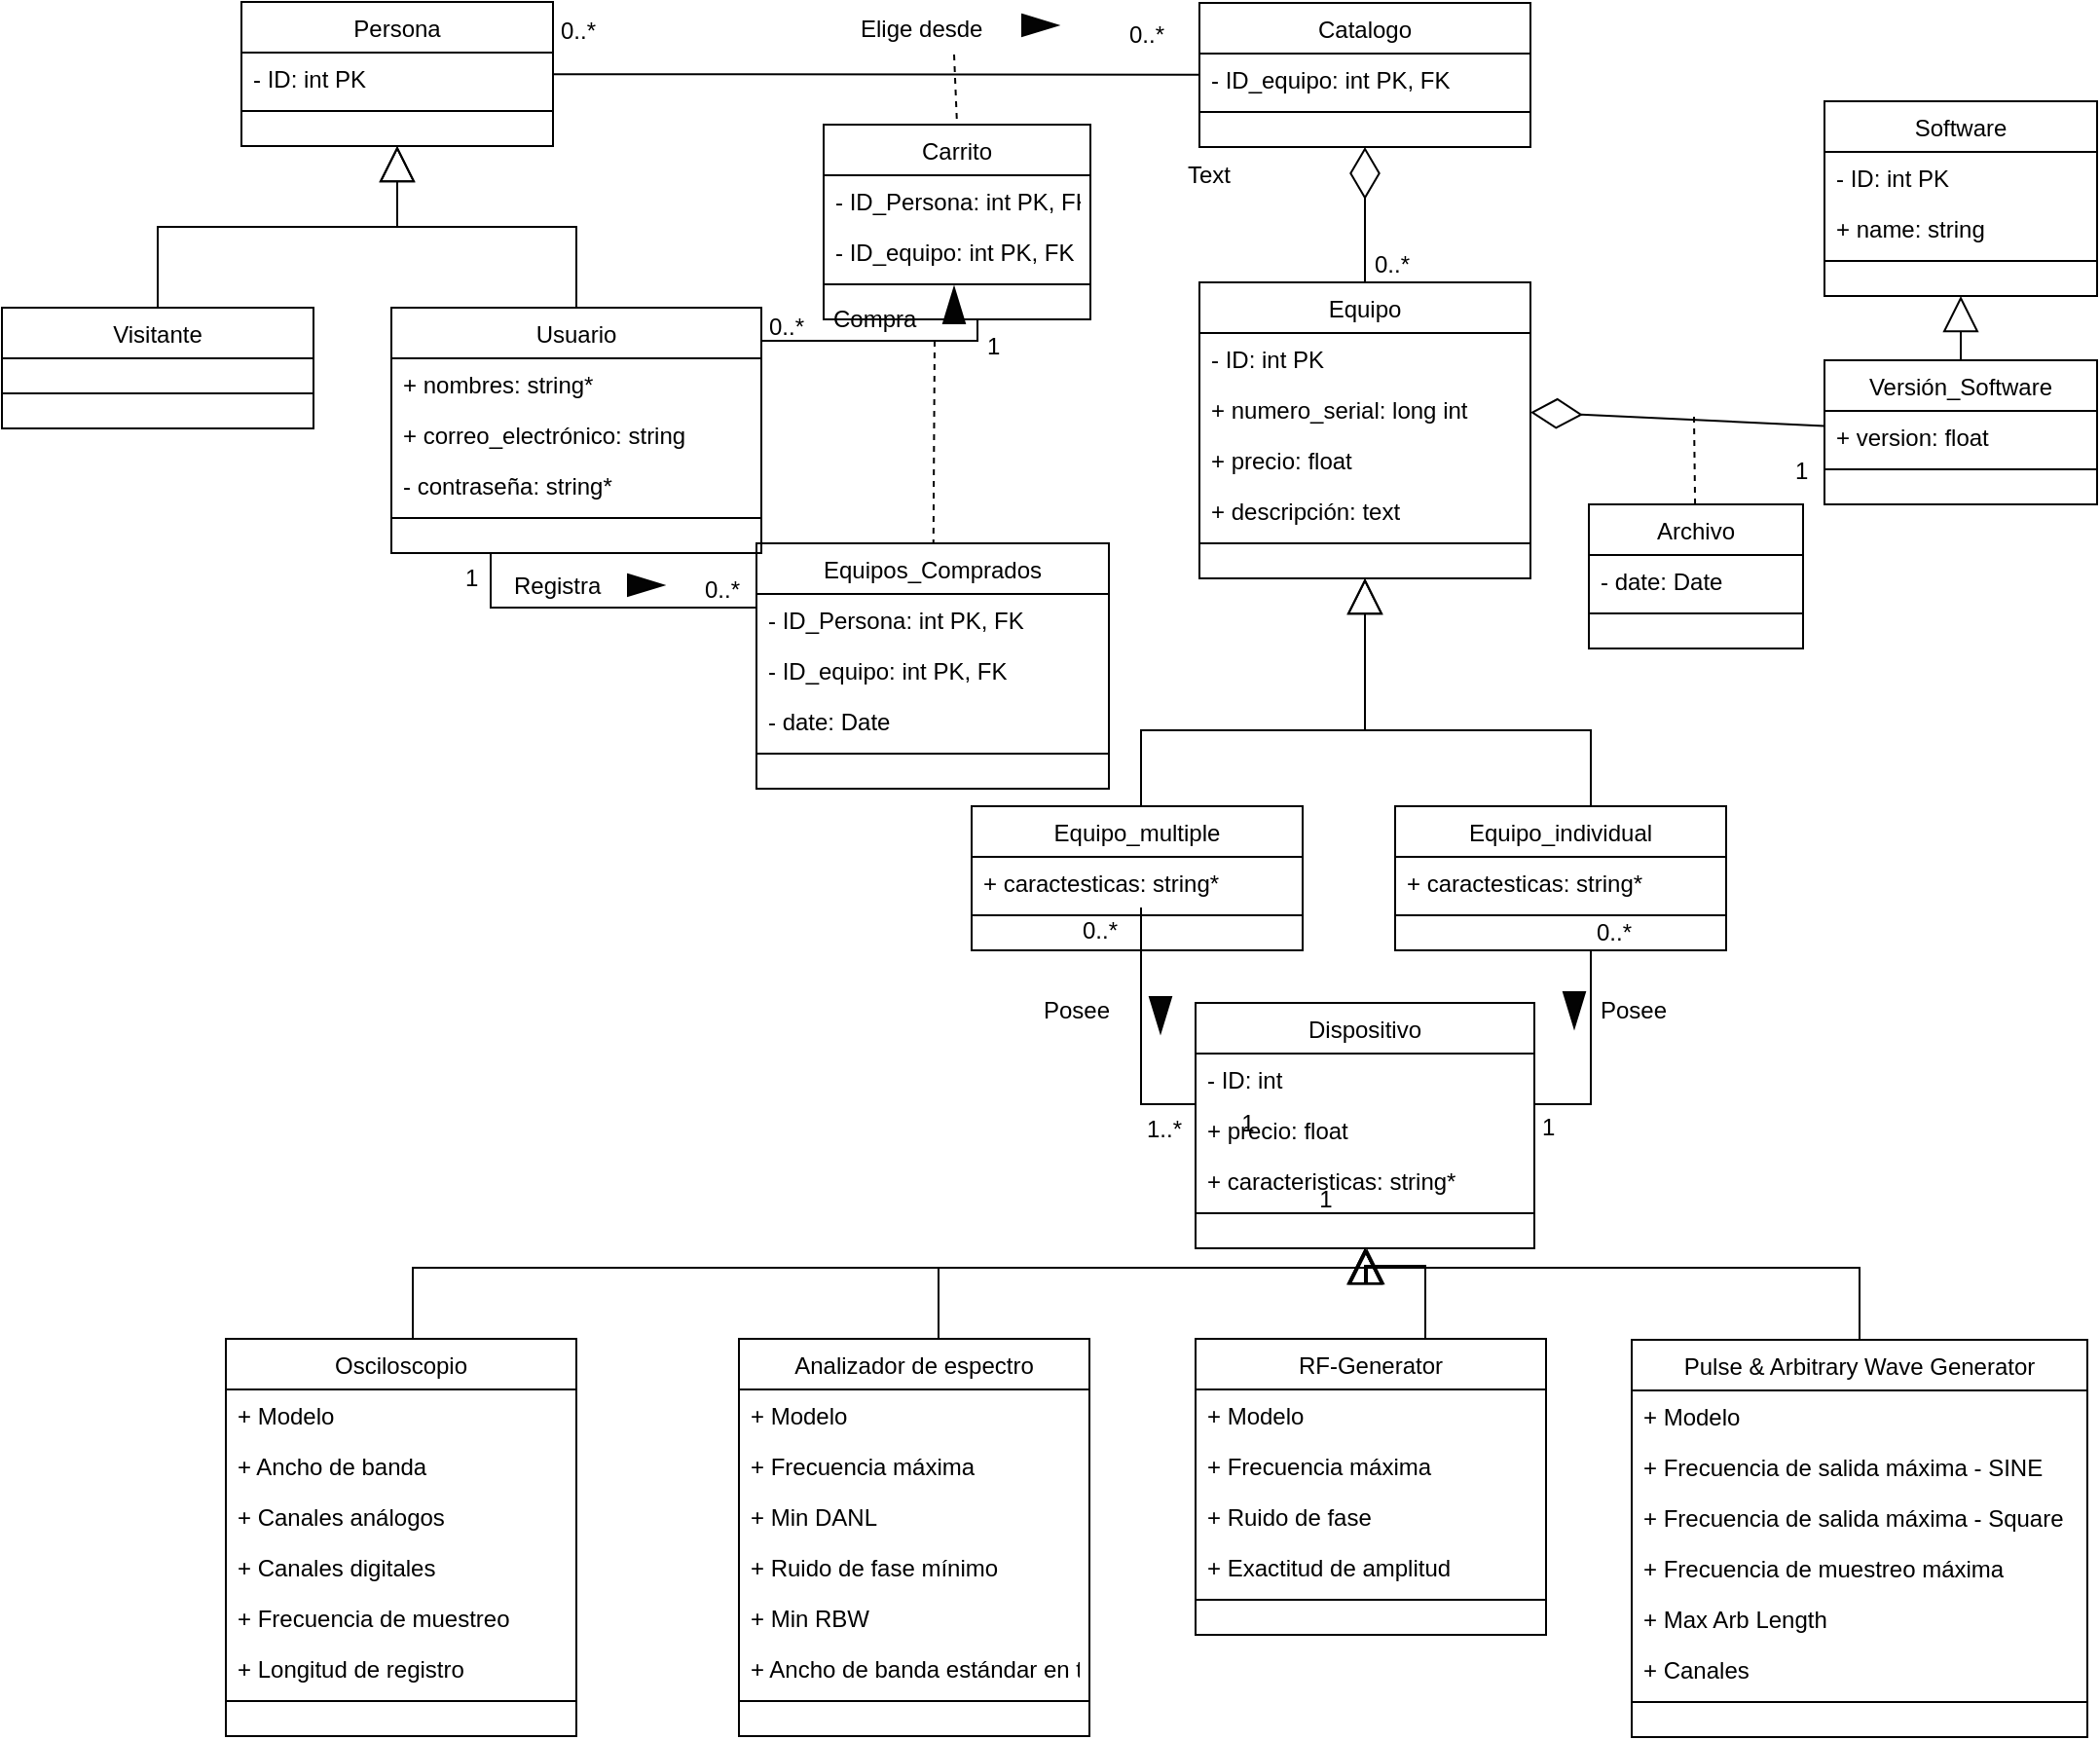 <mxfile version="10.6.6" type="github"><diagram id="1l5sb3tRG5L2ssNkNrx-" name="Page-1"><mxGraphModel dx="1618" dy="881" grid="1" gridSize="10" guides="1" tooltips="1" connect="1" arrows="1" fold="1" page="1" pageScale="1" pageWidth="1100" pageHeight="850" math="0" shadow="0"><root><mxCell id="0"/><mxCell id="1" parent="0"/><mxCell id="Gdhuj5nwoWhFRIDHeM78-11" value="Usuario" style="swimlane;fontStyle=0;childLayout=stackLayout;horizontal=1;startSize=26;fillColor=none;horizontalStack=0;resizeParent=1;resizeParentMax=0;resizeLast=0;collapsible=1;marginBottom=0;fontSize=12;" parent="1" vertex="1"><mxGeometry x="209" y="183" width="190" height="126" as="geometry"><mxRectangle x="80" y="222" width="80" height="26" as="alternateBounds"/></mxGeometry></mxCell><mxCell id="Gdhuj5nwoWhFRIDHeM78-14" value="+ nombres: string*" style="text;strokeColor=none;fillColor=none;align=left;verticalAlign=top;spacingLeft=4;spacingRight=4;overflow=hidden;rotatable=0;points=[[0,0.5],[1,0.5]];portConstraint=eastwest;fontSize=12;" parent="Gdhuj5nwoWhFRIDHeM78-11" vertex="1"><mxGeometry y="26" width="190" height="26" as="geometry"/></mxCell><mxCell id="Gdhuj5nwoWhFRIDHeM78-13" value="+ correo_electrónico: string" style="text;strokeColor=none;fillColor=none;align=left;verticalAlign=top;spacingLeft=4;spacingRight=4;overflow=hidden;rotatable=0;points=[[0,0.5],[1,0.5]];portConstraint=eastwest;fontSize=12;" parent="Gdhuj5nwoWhFRIDHeM78-11" vertex="1"><mxGeometry y="52" width="190" height="26" as="geometry"/></mxCell><mxCell id="_60A2l3c00pY5kJrIBus-10" value="- contraseña: string*" style="text;strokeColor=none;fillColor=none;align=left;verticalAlign=top;spacingLeft=4;spacingRight=4;overflow=hidden;rotatable=0;points=[[0,0.5],[1,0.5]];portConstraint=eastwest;fontSize=12;" parent="Gdhuj5nwoWhFRIDHeM78-11" vertex="1"><mxGeometry y="78" width="190" height="26" as="geometry"/></mxCell><mxCell id="F7nU7nRuhwrIxXOLynGR-39" value="" style="line;strokeWidth=1;fillColor=none;align=left;verticalAlign=middle;spacingTop=-1;spacingLeft=3;spacingRight=3;rotatable=0;labelPosition=right;points=[];portConstraint=eastwest;" vertex="1" parent="Gdhuj5nwoWhFRIDHeM78-11"><mxGeometry y="104" width="190" height="8" as="geometry"/></mxCell><mxCell id="F7nU7nRuhwrIxXOLynGR-40" value="" style="text;strokeColor=none;fillColor=none;align=left;verticalAlign=middle;spacingTop=-1;spacingLeft=4;spacingRight=4;rotatable=0;labelPosition=right;points=[];portConstraint=eastwest;" vertex="1" parent="Gdhuj5nwoWhFRIDHeM78-11"><mxGeometry y="112" width="190" height="14" as="geometry"/></mxCell><mxCell id="Gdhuj5nwoWhFRIDHeM78-29" value="Equipo" style="swimlane;fontStyle=0;childLayout=stackLayout;horizontal=1;startSize=26;fillColor=none;horizontalStack=0;resizeParent=1;resizeParentMax=0;resizeLast=0;collapsible=1;marginBottom=0;fontSize=12;" parent="1" vertex="1"><mxGeometry x="624" y="170" width="170" height="152" as="geometry"/></mxCell><mxCell id="F7nU7nRuhwrIxXOLynGR-60" value="- ID: int PK" style="text;strokeColor=none;fillColor=none;align=left;verticalAlign=top;spacingLeft=4;spacingRight=4;overflow=hidden;rotatable=0;points=[[0,0.5],[1,0.5]];portConstraint=eastwest;fontSize=12;" vertex="1" parent="Gdhuj5nwoWhFRIDHeM78-29"><mxGeometry y="26" width="170" height="26" as="geometry"/></mxCell><mxCell id="kvjPQDBFaXFV1M2Y1lZf-42" value="+ numero_serial: long int" style="text;strokeColor=none;fillColor=none;align=left;verticalAlign=top;spacingLeft=4;spacingRight=4;overflow=hidden;rotatable=0;points=[[0,0.5],[1,0.5]];portConstraint=eastwest;fontSize=12;" parent="Gdhuj5nwoWhFRIDHeM78-29" vertex="1"><mxGeometry y="52" width="170" height="26" as="geometry"/></mxCell><mxCell id="Gdhuj5nwoWhFRIDHeM78-30" value="+ precio: float" style="text;strokeColor=none;fillColor=none;align=left;verticalAlign=top;spacingLeft=4;spacingRight=4;overflow=hidden;rotatable=0;points=[[0,0.5],[1,0.5]];portConstraint=eastwest;fontSize=12;" parent="Gdhuj5nwoWhFRIDHeM78-29" vertex="1"><mxGeometry y="78" width="170" height="26" as="geometry"/></mxCell><mxCell id="Gdhuj5nwoWhFRIDHeM78-32" value="+ descripción: text" style="text;strokeColor=none;fillColor=none;align=left;verticalAlign=top;spacingLeft=4;spacingRight=4;overflow=hidden;rotatable=0;points=[[0,0.5],[1,0.5]];portConstraint=eastwest;fontSize=12;" parent="Gdhuj5nwoWhFRIDHeM78-29" vertex="1"><mxGeometry y="104" width="170" height="26" as="geometry"/></mxCell><mxCell id="F7nU7nRuhwrIxXOLynGR-31" value="" style="line;strokeWidth=1;fillColor=none;align=left;verticalAlign=middle;spacingTop=-1;spacingLeft=3;spacingRight=3;rotatable=0;labelPosition=right;points=[];portConstraint=eastwest;" vertex="1" parent="Gdhuj5nwoWhFRIDHeM78-29"><mxGeometry y="130" width="170" height="8" as="geometry"/></mxCell><mxCell id="F7nU7nRuhwrIxXOLynGR-32" value="" style="text;strokeColor=none;fillColor=none;align=left;verticalAlign=middle;spacingTop=-1;spacingLeft=4;spacingRight=4;rotatable=0;labelPosition=right;points=[];portConstraint=eastwest;" vertex="1" parent="Gdhuj5nwoWhFRIDHeM78-29"><mxGeometry y="138" width="170" height="14" as="geometry"/></mxCell><mxCell id="Gdhuj5nwoWhFRIDHeM78-41" value="Software" style="swimlane;fontStyle=0;childLayout=stackLayout;horizontal=1;startSize=26;fillColor=none;horizontalStack=0;resizeParent=1;resizeParentMax=0;resizeLast=0;collapsible=1;marginBottom=0;fontSize=12;" parent="1" vertex="1"><mxGeometry x="945" y="77" width="140" height="100" as="geometry"/></mxCell><mxCell id="F7nU7nRuhwrIxXOLynGR-61" value="- ID: int PK" style="text;strokeColor=none;fillColor=none;align=left;verticalAlign=top;spacingLeft=4;spacingRight=4;overflow=hidden;rotatable=0;points=[[0,0.5],[1,0.5]];portConstraint=eastwest;fontSize=12;" vertex="1" parent="Gdhuj5nwoWhFRIDHeM78-41"><mxGeometry y="26" width="140" height="26" as="geometry"/></mxCell><mxCell id="Gdhuj5nwoWhFRIDHeM78-48" value="+ name: string" style="text;strokeColor=none;fillColor=none;align=left;verticalAlign=top;spacingLeft=4;spacingRight=4;overflow=hidden;rotatable=0;points=[[0,0.5],[1,0.5]];portConstraint=eastwest;fontSize=12;" parent="Gdhuj5nwoWhFRIDHeM78-41" vertex="1"><mxGeometry y="52" width="140" height="26" as="geometry"/></mxCell><mxCell id="F7nU7nRuhwrIxXOLynGR-37" value="" style="line;strokeWidth=1;fillColor=none;align=left;verticalAlign=middle;spacingTop=-1;spacingLeft=3;spacingRight=3;rotatable=0;labelPosition=right;points=[];portConstraint=eastwest;" vertex="1" parent="Gdhuj5nwoWhFRIDHeM78-41"><mxGeometry y="78" width="140" height="8" as="geometry"/></mxCell><mxCell id="F7nU7nRuhwrIxXOLynGR-38" value="" style="text;strokeColor=none;fillColor=none;align=left;verticalAlign=middle;spacingTop=-1;spacingLeft=4;spacingRight=4;rotatable=0;labelPosition=right;points=[];portConstraint=eastwest;" vertex="1" parent="Gdhuj5nwoWhFRIDHeM78-41"><mxGeometry y="86" width="140" height="14" as="geometry"/></mxCell><mxCell id="Gdhuj5nwoWhFRIDHeM78-47" value="Versión_Software" style="swimlane;fontStyle=0;childLayout=stackLayout;horizontal=1;startSize=26;fillColor=none;horizontalStack=0;resizeParent=1;resizeParentMax=0;resizeLast=0;collapsible=1;marginBottom=0;fontSize=12;" parent="1" vertex="1"><mxGeometry x="945" y="210" width="140" height="74" as="geometry"/></mxCell><mxCell id="Gdhuj5nwoWhFRIDHeM78-43" value="+ version: float" style="text;strokeColor=none;fillColor=none;align=left;verticalAlign=top;spacingLeft=4;spacingRight=4;overflow=hidden;rotatable=0;points=[[0,0.5],[1,0.5]];portConstraint=eastwest;fontSize=12;" parent="Gdhuj5nwoWhFRIDHeM78-47" vertex="1"><mxGeometry y="26" width="140" height="26" as="geometry"/></mxCell><mxCell id="F7nU7nRuhwrIxXOLynGR-35" value="" style="line;strokeWidth=1;fillColor=none;align=left;verticalAlign=middle;spacingTop=-1;spacingLeft=3;spacingRight=3;rotatable=0;labelPosition=right;points=[];portConstraint=eastwest;" vertex="1" parent="Gdhuj5nwoWhFRIDHeM78-47"><mxGeometry y="52" width="140" height="8" as="geometry"/></mxCell><mxCell id="F7nU7nRuhwrIxXOLynGR-36" value="" style="text;strokeColor=none;fillColor=none;align=left;verticalAlign=middle;spacingTop=-1;spacingLeft=4;spacingRight=4;rotatable=0;labelPosition=right;points=[];portConstraint=eastwest;" vertex="1" parent="Gdhuj5nwoWhFRIDHeM78-47"><mxGeometry y="60" width="140" height="14" as="geometry"/></mxCell><mxCell id="Gdhuj5nwoWhFRIDHeM78-63" value="" style="endArrow=none;html=1;strokeColor=#000000;fontSize=12;edgeStyle=orthogonalEdgeStyle;rounded=0;" parent="1" target="_60A2l3c00pY5kJrIBus-11" edge="1"><mxGeometry width="50" height="50" relative="1" as="geometry"><mxPoint x="399" y="266" as="sourcePoint"/><mxPoint x="579" y="266" as="targetPoint"/><Array as="points"><mxPoint x="399" y="200"/><mxPoint x="510" y="200"/></Array></mxGeometry></mxCell><mxCell id="_60A2l3c00pY5kJrIBus-11" value="Carrito" style="swimlane;fontStyle=0;childLayout=stackLayout;horizontal=1;startSize=26;fillColor=none;horizontalStack=0;resizeParent=1;resizeParentMax=0;resizeLast=0;collapsible=1;marginBottom=0;fontSize=12;" parent="1" vertex="1"><mxGeometry x="431" y="89" width="137" height="100" as="geometry"/></mxCell><mxCell id="F7nU7nRuhwrIxXOLynGR-64" value="- ID_Persona: int PK, FK" style="text;strokeColor=none;fillColor=none;align=left;verticalAlign=top;spacingLeft=4;spacingRight=4;overflow=hidden;rotatable=0;points=[[0,0.5],[1,0.5]];portConstraint=eastwest;fontSize=12;" vertex="1" parent="_60A2l3c00pY5kJrIBus-11"><mxGeometry y="26" width="137" height="26" as="geometry"/></mxCell><mxCell id="F7nU7nRuhwrIxXOLynGR-63" value="- ID_equipo: int PK, FK" style="text;strokeColor=none;fillColor=none;align=left;verticalAlign=top;spacingLeft=4;spacingRight=4;overflow=hidden;rotatable=0;points=[[0,0.5],[1,0.5]];portConstraint=eastwest;fontSize=12;" vertex="1" parent="_60A2l3c00pY5kJrIBus-11"><mxGeometry y="52" width="137" height="26" as="geometry"/></mxCell><mxCell id="F7nU7nRuhwrIxXOLynGR-57" value="" style="line;strokeWidth=1;fillColor=none;align=left;verticalAlign=middle;spacingTop=-1;spacingLeft=3;spacingRight=3;rotatable=0;labelPosition=right;points=[];portConstraint=eastwest;" vertex="1" parent="_60A2l3c00pY5kJrIBus-11"><mxGeometry y="78" width="137" height="8" as="geometry"/></mxCell><mxCell id="F7nU7nRuhwrIxXOLynGR-58" value="" style="text;strokeColor=none;fillColor=none;align=left;verticalAlign=middle;spacingTop=-1;spacingLeft=4;spacingRight=4;rotatable=0;labelPosition=right;points=[];portConstraint=eastwest;" vertex="1" parent="_60A2l3c00pY5kJrIBus-11"><mxGeometry y="86" width="137" height="14" as="geometry"/></mxCell><mxCell id="kvjPQDBFaXFV1M2Y1lZf-7" value="Visitante" style="swimlane;fontStyle=0;childLayout=stackLayout;horizontal=1;startSize=26;fillColor=none;horizontalStack=0;resizeParent=1;resizeParentMax=0;resizeLast=0;collapsible=1;marginBottom=0;fontSize=12;" parent="1" vertex="1"><mxGeometry x="9" y="183" width="160" height="62" as="geometry"><mxRectangle x="80" y="222" width="80" height="26" as="alternateBounds"/></mxGeometry></mxCell><mxCell id="F7nU7nRuhwrIxXOLynGR-48" value="" style="text;strokeColor=none;fillColor=none;align=left;verticalAlign=middle;spacingTop=-1;spacingLeft=4;spacingRight=4;rotatable=0;labelPosition=right;points=[];portConstraint=eastwest;" vertex="1" parent="kvjPQDBFaXFV1M2Y1lZf-7"><mxGeometry y="26" width="160" height="14" as="geometry"/></mxCell><mxCell id="F7nU7nRuhwrIxXOLynGR-43" value="" style="line;strokeWidth=1;fillColor=none;align=left;verticalAlign=middle;spacingTop=-1;spacingLeft=3;spacingRight=3;rotatable=0;labelPosition=right;points=[];portConstraint=eastwest;" vertex="1" parent="kvjPQDBFaXFV1M2Y1lZf-7"><mxGeometry y="40" width="160" height="8" as="geometry"/></mxCell><mxCell id="F7nU7nRuhwrIxXOLynGR-44" value="" style="text;strokeColor=none;fillColor=none;align=left;verticalAlign=middle;spacingTop=-1;spacingLeft=4;spacingRight=4;rotatable=0;labelPosition=right;points=[];portConstraint=eastwest;" vertex="1" parent="kvjPQDBFaXFV1M2Y1lZf-7"><mxGeometry y="48" width="160" height="14" as="geometry"/></mxCell><mxCell id="kvjPQDBFaXFV1M2Y1lZf-12" value="Persona" style="swimlane;fontStyle=0;childLayout=stackLayout;horizontal=1;startSize=26;fillColor=none;horizontalStack=0;resizeParent=1;resizeParentMax=0;resizeLast=0;collapsible=1;marginBottom=0;fontSize=12;" parent="1" vertex="1"><mxGeometry x="132" y="26" width="160" height="74" as="geometry"><mxRectangle x="80" y="222" width="80" height="26" as="alternateBounds"/></mxGeometry></mxCell><mxCell id="kvjPQDBFaXFV1M2Y1lZf-13" value="- ID: int PK" style="text;strokeColor=none;fillColor=none;align=left;verticalAlign=top;spacingLeft=4;spacingRight=4;overflow=hidden;rotatable=0;points=[[0,0.5],[1,0.5]];portConstraint=eastwest;fontSize=12;" parent="kvjPQDBFaXFV1M2Y1lZf-12" vertex="1"><mxGeometry y="26" width="160" height="26" as="geometry"/></mxCell><mxCell id="F7nU7nRuhwrIxXOLynGR-46" value="" style="line;strokeWidth=1;fillColor=none;align=left;verticalAlign=middle;spacingTop=-1;spacingLeft=3;spacingRight=3;rotatable=0;labelPosition=right;points=[];portConstraint=eastwest;" vertex="1" parent="kvjPQDBFaXFV1M2Y1lZf-12"><mxGeometry y="52" width="160" height="8" as="geometry"/></mxCell><mxCell id="F7nU7nRuhwrIxXOLynGR-47" value="" style="text;strokeColor=none;fillColor=none;align=left;verticalAlign=middle;spacingTop=-1;spacingLeft=4;spacingRight=4;rotatable=0;labelPosition=right;points=[];portConstraint=eastwest;" vertex="1" parent="kvjPQDBFaXFV1M2Y1lZf-12"><mxGeometry y="60" width="160" height="14" as="geometry"/></mxCell><mxCell id="kvjPQDBFaXFV1M2Y1lZf-26" value="" style="endArrow=block;endSize=16;endFill=0;html=1;edgeStyle=orthogonalEdgeStyle;rounded=0;fontSize=12;" parent="1" source="Gdhuj5nwoWhFRIDHeM78-11" target="kvjPQDBFaXFV1M2Y1lZf-12" edge="1"><mxGeometry x="-0.206" y="-25" width="160" relative="1" as="geometry"><mxPoint x="249" y="130" as="sourcePoint"/><mxPoint x="409" y="130" as="targetPoint"/><mxPoint as="offset"/></mxGeometry></mxCell><mxCell id="kvjPQDBFaXFV1M2Y1lZf-27" value="" style="endArrow=block;endSize=16;endFill=0;html=1;edgeStyle=orthogonalEdgeStyle;rounded=0;fontSize=12;" parent="1" source="kvjPQDBFaXFV1M2Y1lZf-7" target="kvjPQDBFaXFV1M2Y1lZf-12" edge="1"><mxGeometry x="-0.206" y="-25" width="160" relative="1" as="geometry"><mxPoint x="291.286" y="193.0" as="sourcePoint"/><mxPoint x="235.857" y="89" as="targetPoint"/><mxPoint as="offset"/></mxGeometry></mxCell><mxCell id="kvjPQDBFaXFV1M2Y1lZf-30" value="&lt;font style=&quot;font-size: 12px;&quot;&gt;Compra&lt;/font&gt;" style="text;html=1;resizable=0;points=[];autosize=1;align=left;verticalAlign=top;spacingTop=-4;fontSize=12;" parent="1" vertex="1"><mxGeometry x="434" y="179" width="70" height="20" as="geometry"/></mxCell><mxCell id="kvjPQDBFaXFV1M2Y1lZf-32" value="" style="endArrow=none;html=1;rounded=0;fontSize=12;" parent="1" source="0kGoACiSYIrQrBhmIAMw-1" target="kvjPQDBFaXFV1M2Y1lZf-12" edge="1"><mxGeometry width="50" height="50" relative="1" as="geometry"><mxPoint x="574" y="45" as="sourcePoint"/><mxPoint x="292" y="45" as="targetPoint"/></mxGeometry></mxCell><mxCell id="kvjPQDBFaXFV1M2Y1lZf-33" value="&lt;div style=&quot;font-size: 12px;&quot;&gt;&lt;font style=&quot;font-size: 12px;&quot;&gt;Elige&lt;/font&gt; desde&lt;/div&gt;" style="text;html=1;resizable=0;points=[];autosize=1;align=left;verticalAlign=top;spacingTop=-4;fontSize=12;" parent="1" vertex="1"><mxGeometry x="448" y="30" width="90" height="20" as="geometry"/></mxCell><mxCell id="kvjPQDBFaXFV1M2Y1lZf-34" value="" style="endArrow=none;dashed=1;html=1;entryX=0.5;entryY=0;entryDx=0;entryDy=0;fontSize=12;" parent="1" target="_60A2l3c00pY5kJrIBus-11" edge="1"><mxGeometry width="50" height="50" relative="1" as="geometry"><mxPoint x="498" y="53" as="sourcePoint"/><mxPoint x="94" y="543" as="targetPoint"/></mxGeometry></mxCell><mxCell id="kvjPQDBFaXFV1M2Y1lZf-35" value="Equipos_Comprados" style="swimlane;fontStyle=0;childLayout=stackLayout;horizontal=1;startSize=26;fillColor=none;horizontalStack=0;resizeParent=1;resizeParentMax=0;resizeLast=0;collapsible=1;marginBottom=0;fontSize=12;" parent="1" vertex="1"><mxGeometry x="396.5" y="304" width="181" height="126" as="geometry"/></mxCell><mxCell id="F7nU7nRuhwrIxXOLynGR-66" value="- ID_Persona: int PK, FK" style="text;strokeColor=none;fillColor=none;align=left;verticalAlign=top;spacingLeft=4;spacingRight=4;overflow=hidden;rotatable=0;points=[[0,0.5],[1,0.5]];portConstraint=eastwest;fontSize=12;" vertex="1" parent="kvjPQDBFaXFV1M2Y1lZf-35"><mxGeometry y="26" width="181" height="26" as="geometry"/></mxCell><mxCell id="F7nU7nRuhwrIxXOLynGR-67" value="- ID_equipo: int PK, FK" style="text;strokeColor=none;fillColor=none;align=left;verticalAlign=top;spacingLeft=4;spacingRight=4;overflow=hidden;rotatable=0;points=[[0,0.5],[1,0.5]];portConstraint=eastwest;fontSize=12;" vertex="1" parent="kvjPQDBFaXFV1M2Y1lZf-35"><mxGeometry y="52" width="181" height="26" as="geometry"/></mxCell><mxCell id="kvjPQDBFaXFV1M2Y1lZf-73" value="- date: Date " style="text;strokeColor=none;fillColor=none;align=left;verticalAlign=top;spacingLeft=4;spacingRight=4;overflow=hidden;rotatable=0;points=[[0,0.5],[1,0.5]];portConstraint=eastwest;fontSize=12;" parent="kvjPQDBFaXFV1M2Y1lZf-35" vertex="1"><mxGeometry y="78" width="181" height="26" as="geometry"/></mxCell><mxCell id="F7nU7nRuhwrIxXOLynGR-25" value="" style="line;strokeWidth=1;fillColor=none;align=left;verticalAlign=middle;spacingTop=-1;spacingLeft=3;spacingRight=3;rotatable=0;labelPosition=right;points=[];portConstraint=eastwest;" vertex="1" parent="kvjPQDBFaXFV1M2Y1lZf-35"><mxGeometry y="104" width="181" height="8" as="geometry"/></mxCell><mxCell id="F7nU7nRuhwrIxXOLynGR-26" value="" style="text;strokeColor=none;fillColor=none;align=left;verticalAlign=middle;spacingTop=-1;spacingLeft=4;spacingRight=4;rotatable=0;labelPosition=right;points=[];portConstraint=eastwest;" vertex="1" parent="kvjPQDBFaXFV1M2Y1lZf-35"><mxGeometry y="112" width="181" height="14" as="geometry"/></mxCell><mxCell id="kvjPQDBFaXFV1M2Y1lZf-37" value="" style="endArrow=none;dashed=1;html=1;fontSize=12;" parent="1" target="kvjPQDBFaXFV1M2Y1lZf-35" edge="1"><mxGeometry width="50" height="50" relative="1" as="geometry"><mxPoint x="488" y="200" as="sourcePoint"/><mxPoint x="508" y="340" as="targetPoint"/></mxGeometry></mxCell><mxCell id="kvjPQDBFaXFV1M2Y1lZf-38" value="" style="endArrow=none;html=1;strokeColor=#000000;fontSize=12;edgeStyle=orthogonalEdgeStyle;rounded=0;" parent="1" source="Gdhuj5nwoWhFRIDHeM78-11" target="kvjPQDBFaXFV1M2Y1lZf-35" edge="1"><mxGeometry width="50" height="50" relative="1" as="geometry"><mxPoint x="389" y="220" as="sourcePoint"/><mxPoint x="579" y="220" as="targetPoint"/><Array as="points"><mxPoint x="260" y="337"/></Array></mxGeometry></mxCell><mxCell id="kvjPQDBFaXFV1M2Y1lZf-39" value="&lt;font style=&quot;font-size: 12px;&quot;&gt;Registra&lt;/font&gt;" style="text;html=1;resizable=0;points=[];autosize=1;align=left;verticalAlign=top;spacingTop=-4;fontSize=12;" parent="1" vertex="1"><mxGeometry x="269.5" y="316" width="70" height="20" as="geometry"/></mxCell><mxCell id="kvjPQDBFaXFV1M2Y1lZf-40" value="" style="endArrow=block;endSize=16;endFill=0;html=1;edgeStyle=orthogonalEdgeStyle;rounded=0;fontSize=12;" parent="1" source="Gdhuj5nwoWhFRIDHeM78-47" target="Gdhuj5nwoWhFRIDHeM78-41" edge="1"><mxGeometry x="-0.206" y="-25" width="160" relative="1" as="geometry"><mxPoint x="144.118" y="150.0" as="sourcePoint"/><mxPoint x="267.647" y="46" as="targetPoint"/><mxPoint as="offset"/></mxGeometry></mxCell><mxCell id="kvjPQDBFaXFV1M2Y1lZf-41" value="Archivo" style="swimlane;fontStyle=0;childLayout=stackLayout;horizontal=1;startSize=26;fillColor=none;horizontalStack=0;resizeParent=1;resizeParentMax=0;resizeLast=0;collapsible=1;marginBottom=0;fontSize=12;" parent="1" vertex="1"><mxGeometry x="824" y="284" width="110" height="74" as="geometry"/></mxCell><mxCell id="kvjPQDBFaXFV1M2Y1lZf-83" value="- date: Date" style="text;strokeColor=none;fillColor=none;align=left;verticalAlign=top;spacingLeft=4;spacingRight=4;overflow=hidden;rotatable=0;points=[[0,0.5],[1,0.5]];portConstraint=eastwest;fontSize=12;" parent="kvjPQDBFaXFV1M2Y1lZf-41" vertex="1"><mxGeometry y="26" width="110" height="26" as="geometry"/></mxCell><mxCell id="F7nU7nRuhwrIxXOLynGR-33" value="" style="line;strokeWidth=1;fillColor=none;align=left;verticalAlign=middle;spacingTop=-1;spacingLeft=3;spacingRight=3;rotatable=0;labelPosition=right;points=[];portConstraint=eastwest;" vertex="1" parent="kvjPQDBFaXFV1M2Y1lZf-41"><mxGeometry y="52" width="110" height="8" as="geometry"/></mxCell><mxCell id="F7nU7nRuhwrIxXOLynGR-34" value="" style="text;strokeColor=none;fillColor=none;align=left;verticalAlign=middle;spacingTop=-1;spacingLeft=4;spacingRight=4;rotatable=0;labelPosition=right;points=[];portConstraint=eastwest;" vertex="1" parent="kvjPQDBFaXFV1M2Y1lZf-41"><mxGeometry y="60" width="110" height="14" as="geometry"/></mxCell><mxCell id="kvjPQDBFaXFV1M2Y1lZf-43" value="Equipo_multiple" style="swimlane;fontStyle=0;childLayout=stackLayout;horizontal=1;startSize=26;fillColor=none;horizontalStack=0;resizeParent=1;resizeParentMax=0;resizeLast=0;collapsible=1;marginBottom=0;fontSize=12;" parent="1" vertex="1"><mxGeometry x="507" y="439" width="170" height="74" as="geometry"/></mxCell><mxCell id="kvjPQDBFaXFV1M2Y1lZf-47" value="+ caractesticas: string*" style="text;strokeColor=none;fillColor=none;align=left;verticalAlign=top;spacingLeft=4;spacingRight=4;overflow=hidden;rotatable=0;points=[[0,0.5],[1,0.5]];portConstraint=eastwest;fontSize=12;" parent="kvjPQDBFaXFV1M2Y1lZf-43" vertex="1"><mxGeometry y="26" width="170" height="26" as="geometry"/></mxCell><mxCell id="F7nU7nRuhwrIxXOLynGR-11" value="" style="line;strokeWidth=1;fillColor=none;align=left;verticalAlign=middle;spacingTop=-1;spacingLeft=3;spacingRight=3;rotatable=0;labelPosition=right;points=[];portConstraint=eastwest;" vertex="1" parent="kvjPQDBFaXFV1M2Y1lZf-43"><mxGeometry y="52" width="170" height="8" as="geometry"/></mxCell><mxCell id="F7nU7nRuhwrIxXOLynGR-12" value="" style="text;strokeColor=none;fillColor=none;align=left;verticalAlign=middle;spacingTop=-1;spacingLeft=4;spacingRight=4;rotatable=0;labelPosition=right;points=[];portConstraint=eastwest;" vertex="1" parent="kvjPQDBFaXFV1M2Y1lZf-43"><mxGeometry y="60" width="170" height="14" as="geometry"/></mxCell><mxCell id="kvjPQDBFaXFV1M2Y1lZf-49" value="Equipo_individual" style="swimlane;fontStyle=0;childLayout=stackLayout;horizontal=1;startSize=26;fillColor=none;horizontalStack=0;resizeParent=1;resizeParentMax=0;resizeLast=0;collapsible=1;marginBottom=0;fontSize=12;" parent="1" vertex="1"><mxGeometry x="724.5" y="439" width="170" height="74" as="geometry"/></mxCell><mxCell id="kvjPQDBFaXFV1M2Y1lZf-53" value="+ caractesticas: string*" style="text;strokeColor=none;fillColor=none;align=left;verticalAlign=top;spacingLeft=4;spacingRight=4;overflow=hidden;rotatable=0;points=[[0,0.5],[1,0.5]];portConstraint=eastwest;fontSize=12;" parent="kvjPQDBFaXFV1M2Y1lZf-49" vertex="1"><mxGeometry y="26" width="170" height="26" as="geometry"/></mxCell><mxCell id="F7nU7nRuhwrIxXOLynGR-13" value="" style="line;strokeWidth=1;fillColor=none;align=left;verticalAlign=middle;spacingTop=-1;spacingLeft=3;spacingRight=3;rotatable=0;labelPosition=right;points=[];portConstraint=eastwest;" vertex="1" parent="kvjPQDBFaXFV1M2Y1lZf-49"><mxGeometry y="52" width="170" height="8" as="geometry"/></mxCell><mxCell id="F7nU7nRuhwrIxXOLynGR-14" value="" style="text;strokeColor=none;fillColor=none;align=left;verticalAlign=middle;spacingTop=-1;spacingLeft=4;spacingRight=4;rotatable=0;labelPosition=right;points=[];portConstraint=eastwest;" vertex="1" parent="kvjPQDBFaXFV1M2Y1lZf-49"><mxGeometry y="60" width="170" height="14" as="geometry"/></mxCell><mxCell id="kvjPQDBFaXFV1M2Y1lZf-55" value="" style="endArrow=block;endSize=16;endFill=0;html=1;edgeStyle=orthogonalEdgeStyle;rounded=0;fontSize=12;" parent="1" target="Gdhuj5nwoWhFRIDHeM78-29" edge="1"><mxGeometry x="-0.206" y="-25" width="160" relative="1" as="geometry"><mxPoint x="594" y="439" as="sourcePoint"/><mxPoint x="725" y="430" as="targetPoint"/><mxPoint as="offset"/><Array as="points"><mxPoint x="594" y="400"/><mxPoint x="709" y="400"/></Array></mxGeometry></mxCell><mxCell id="kvjPQDBFaXFV1M2Y1lZf-56" value="" style="endArrow=block;endSize=16;endFill=0;html=1;edgeStyle=orthogonalEdgeStyle;rounded=0;fontSize=12;" parent="1" source="kvjPQDBFaXFV1M2Y1lZf-49" target="Gdhuj5nwoWhFRIDHeM78-29" edge="1"><mxGeometry x="-0.206" y="-25" width="160" relative="1" as="geometry"><mxPoint x="153.941" y="203.0" as="sourcePoint"/><mxPoint x="277.471" y="99" as="targetPoint"/><mxPoint as="offset"/><Array as="points"><mxPoint x="825" y="400"/><mxPoint x="709" y="400"/></Array></mxGeometry></mxCell><mxCell id="kvjPQDBFaXFV1M2Y1lZf-61" value="Dispositivo" style="swimlane;fontStyle=0;childLayout=stackLayout;horizontal=1;startSize=26;fillColor=none;horizontalStack=0;resizeParent=1;resizeParentMax=0;resizeLast=0;collapsible=1;marginBottom=0;fontSize=12;" parent="1" vertex="1"><mxGeometry x="622" y="540" width="174" height="126" as="geometry"/></mxCell><mxCell id="kvjPQDBFaXFV1M2Y1lZf-62" value="- ID: int" style="text;strokeColor=none;fillColor=none;align=left;verticalAlign=top;spacingLeft=4;spacingRight=4;overflow=hidden;rotatable=0;points=[[0,0.5],[1,0.5]];portConstraint=eastwest;fontSize=12;" parent="kvjPQDBFaXFV1M2Y1lZf-61" vertex="1"><mxGeometry y="26" width="174" height="26" as="geometry"/></mxCell><mxCell id="kvjPQDBFaXFV1M2Y1lZf-63" value="+ precio: float" style="text;strokeColor=none;fillColor=none;align=left;verticalAlign=top;spacingLeft=4;spacingRight=4;overflow=hidden;rotatable=0;points=[[0,0.5],[1,0.5]];portConstraint=eastwest;fontSize=12;" parent="kvjPQDBFaXFV1M2Y1lZf-61" vertex="1"><mxGeometry y="52" width="174" height="26" as="geometry"/></mxCell><mxCell id="kvjPQDBFaXFV1M2Y1lZf-64" value="+ caracteristicas: string*" style="text;strokeColor=none;fillColor=none;align=left;verticalAlign=top;spacingLeft=4;spacingRight=4;overflow=hidden;rotatable=0;points=[[0,0.5],[1,0.5]];portConstraint=eastwest;fontSize=12;" parent="kvjPQDBFaXFV1M2Y1lZf-61" vertex="1"><mxGeometry y="78" width="174" height="26" as="geometry"/></mxCell><mxCell id="F7nU7nRuhwrIxXOLynGR-9" value="" style="line;strokeWidth=1;fillColor=none;align=left;verticalAlign=middle;spacingTop=-1;spacingLeft=3;spacingRight=3;rotatable=0;labelPosition=right;points=[];portConstraint=eastwest;" vertex="1" parent="kvjPQDBFaXFV1M2Y1lZf-61"><mxGeometry y="104" width="174" height="8" as="geometry"/></mxCell><mxCell id="F7nU7nRuhwrIxXOLynGR-10" value="" style="text;strokeColor=none;fillColor=none;align=left;verticalAlign=middle;spacingTop=-1;spacingLeft=4;spacingRight=4;rotatable=0;labelPosition=right;points=[];portConstraint=eastwest;" vertex="1" parent="kvjPQDBFaXFV1M2Y1lZf-61"><mxGeometry y="112" width="174" height="14" as="geometry"/></mxCell><mxCell id="kvjPQDBFaXFV1M2Y1lZf-70" value="" style="endArrow=none;html=1;fontSize=12;edgeStyle=orthogonalEdgeStyle;strokeColor=#000000;rounded=0;" parent="1" source="kvjPQDBFaXFV1M2Y1lZf-61" edge="1"><mxGeometry width="50" height="50" relative="1" as="geometry"><mxPoint x="55" y="1040" as="sourcePoint"/><mxPoint x="594" y="491" as="targetPoint"/><Array as="points"><mxPoint x="594" y="592"/></Array></mxGeometry></mxCell><mxCell id="kvjPQDBFaXFV1M2Y1lZf-71" value="" style="endArrow=none;html=1;fontSize=12;edgeStyle=orthogonalEdgeStyle;strokeColor=#000000;rounded=0;" parent="1" source="kvjPQDBFaXFV1M2Y1lZf-61" target="kvjPQDBFaXFV1M2Y1lZf-49" edge="1"><mxGeometry width="50" height="50" relative="1" as="geometry"><mxPoint x="725.118" y="705" as="sourcePoint"/><mxPoint x="603.941" y="540" as="targetPoint"/><Array as="points"><mxPoint x="825" y="592"/></Array></mxGeometry></mxCell><mxCell id="kvjPQDBFaXFV1M2Y1lZf-72" value="" style="endArrow=diamondThin;endFill=0;endSize=24;html=1;strokeColor=#000000;fontSize=12;" parent="1" source="Gdhuj5nwoWhFRIDHeM78-47" edge="1"><mxGeometry width="160" relative="1" as="geometry"><mxPoint x="55" y="749" as="sourcePoint"/><mxPoint x="794" y="236.722" as="targetPoint"/></mxGeometry></mxCell><mxCell id="kvjPQDBFaXFV1M2Y1lZf-74" value="" style="endArrow=none;dashed=1;html=1;fontSize=12;" parent="1" target="kvjPQDBFaXFV1M2Y1lZf-41" edge="1"><mxGeometry width="50" height="50" relative="1" as="geometry"><mxPoint x="878" y="239" as="sourcePoint"/><mxPoint x="878" y="287" as="targetPoint"/></mxGeometry></mxCell><mxCell id="kvjPQDBFaXFV1M2Y1lZf-75" value="0..*" style="text;html=1;resizable=0;points=[];autosize=1;align=left;verticalAlign=top;spacingTop=-4;fontSize=12;" parent="1" vertex="1"><mxGeometry x="294" y="31" width="40" height="20" as="geometry"/></mxCell><mxCell id="kvjPQDBFaXFV1M2Y1lZf-76" value="0..*" style="text;html=1;resizable=0;points=[];autosize=1;align=left;verticalAlign=top;spacingTop=-4;fontSize=12;" parent="1" vertex="1"><mxGeometry x="586" y="33" width="40" height="20" as="geometry"/></mxCell><mxCell id="kvjPQDBFaXFV1M2Y1lZf-77" value="0..*" style="text;html=1;resizable=0;points=[];autosize=1;align=left;verticalAlign=top;spacingTop=-4;fontSize=12;" parent="1" vertex="1"><mxGeometry x="367.5" y="318" width="40" height="20" as="geometry"/></mxCell><mxCell id="kvjPQDBFaXFV1M2Y1lZf-78" value="0..*" style="text;html=1;resizable=0;points=[];autosize=1;align=left;verticalAlign=top;spacingTop=-4;fontSize=12;" parent="1" vertex="1"><mxGeometry x="401" y="183" width="40" height="20" as="geometry"/></mxCell><mxCell id="kvjPQDBFaXFV1M2Y1lZf-81" value="1" style="text;html=1;resizable=0;points=[];autosize=1;align=left;verticalAlign=top;spacingTop=-4;fontSize=12;" parent="1" vertex="1"><mxGeometry x="245" y="312" width="20" height="20" as="geometry"/></mxCell><mxCell id="kvjPQDBFaXFV1M2Y1lZf-84" value="&lt;div style=&quot;font-size: 12px;&quot;&gt;1&lt;/div&gt;" style="text;html=1;resizable=0;points=[];autosize=1;align=left;verticalAlign=top;spacingTop=-4;fontSize=12;" parent="1" vertex="1"><mxGeometry x="928" y="257" width="20" height="20" as="geometry"/></mxCell><mxCell id="kvjPQDBFaXFV1M2Y1lZf-87" value="1" style="text;html=1;resizable=0;points=[];autosize=1;align=left;verticalAlign=top;spacingTop=-4;fontSize=12;" parent="1" vertex="1"><mxGeometry x="797.5" y="594" width="20" height="20" as="geometry"/></mxCell><mxCell id="kvjPQDBFaXFV1M2Y1lZf-88" value="1..*" style="text;html=1;resizable=0;points=[];autosize=1;align=left;verticalAlign=top;spacingTop=-4;fontSize=12;" parent="1" vertex="1"><mxGeometry x="595" y="595" width="40" height="20" as="geometry"/></mxCell><mxCell id="Bll6Ffa5ibiGQT3uetov-1" value="0..*" style="text;html=1;resizable=0;points=[];autosize=1;align=left;verticalAlign=top;spacingTop=-4;fontSize=12;" parent="1" vertex="1"><mxGeometry x="562" y="493" width="40" height="20" as="geometry"/></mxCell><mxCell id="Bll6Ffa5ibiGQT3uetov-2" value="0..*" style="text;html=1;resizable=0;points=[];autosize=1;align=left;verticalAlign=top;spacingTop=-4;fontSize=12;" parent="1" vertex="1"><mxGeometry x="826" y="494" width="40" height="20" as="geometry"/></mxCell><mxCell id="Bll6Ffa5ibiGQT3uetov-3" value="&lt;font style=&quot;font-size: 12px;&quot;&gt;Posee&lt;/font&gt;" style="text;html=1;resizable=0;points=[];autosize=1;align=left;verticalAlign=top;spacingTop=-4;fontSize=12;" parent="1" vertex="1"><mxGeometry x="542" y="534" width="60" height="20" as="geometry"/></mxCell><mxCell id="Bll6Ffa5ibiGQT3uetov-4" value="&lt;font style=&quot;font-size: 12px;&quot;&gt;Posee&lt;/font&gt;" style="text;html=1;resizable=0;points=[];autosize=1;align=left;verticalAlign=top;spacingTop=-4;fontSize=12;" parent="1" vertex="1"><mxGeometry x="828" y="534" width="60" height="20" as="geometry"/></mxCell><mxCell id="L6wWEXaw9nn5h_qOhGbP-10" value="" style="triangle;whiteSpace=wrap;html=1;fillColor=#030303;fontSize=12;" parent="1" vertex="1"><mxGeometry x="533" y="32.5" width="18" height="11" as="geometry"/></mxCell><mxCell id="L6wWEXaw9nn5h_qOhGbP-11" value="" style="triangle;whiteSpace=wrap;html=1;fillColor=#030303;rotation=0;direction=north;fontSize=12;" parent="1" vertex="1"><mxGeometry x="492.5" y="173" width="11" height="18" as="geometry"/></mxCell><mxCell id="L6wWEXaw9nn5h_qOhGbP-12" value="" style="triangle;whiteSpace=wrap;html=1;fillColor=#030303;direction=south;fontSize=12;" parent="1" vertex="1"><mxGeometry x="811" y="534.5" width="11" height="18" as="geometry"/></mxCell><mxCell id="L6wWEXaw9nn5h_qOhGbP-13" value="" style="triangle;whiteSpace=wrap;html=1;fillColor=#030303;direction=south;fontSize=12;" parent="1" vertex="1"><mxGeometry x="598.5" y="537" width="11" height="18" as="geometry"/></mxCell><mxCell id="L6wWEXaw9nn5h_qOhGbP-14" value="" style="triangle;whiteSpace=wrap;html=1;fillColor=#030303;fontSize=12;" parent="1" vertex="1"><mxGeometry x="330.5" y="320" width="18" height="11" as="geometry"/></mxCell><mxCell id="0kGoACiSYIrQrBhmIAMw-1" value="Catalogo" style="swimlane;fontStyle=0;childLayout=stackLayout;horizontal=1;startSize=26;fillColor=none;horizontalStack=0;resizeParent=1;resizeParentMax=0;resizeLast=0;collapsible=1;marginBottom=0;fontSize=12;" parent="1" vertex="1"><mxGeometry x="624" y="26.5" width="170" height="74" as="geometry"/></mxCell><mxCell id="F7nU7nRuhwrIxXOLynGR-62" value="- ID_equipo: int PK, FK" style="text;strokeColor=none;fillColor=none;align=left;verticalAlign=top;spacingLeft=4;spacingRight=4;overflow=hidden;rotatable=0;points=[[0,0.5],[1,0.5]];portConstraint=eastwest;fontSize=12;" vertex="1" parent="0kGoACiSYIrQrBhmIAMw-1"><mxGeometry y="26" width="170" height="26" as="geometry"/></mxCell><mxCell id="F7nU7nRuhwrIxXOLynGR-49" value="" style="line;strokeWidth=1;fillColor=none;align=left;verticalAlign=middle;spacingTop=-1;spacingLeft=3;spacingRight=3;rotatable=0;labelPosition=right;points=[];portConstraint=eastwest;" vertex="1" parent="0kGoACiSYIrQrBhmIAMw-1"><mxGeometry y="52" width="170" height="8" as="geometry"/></mxCell><mxCell id="F7nU7nRuhwrIxXOLynGR-51" value="" style="text;strokeColor=none;fillColor=none;align=left;verticalAlign=middle;spacingTop=-1;spacingLeft=4;spacingRight=4;rotatable=0;labelPosition=right;points=[];portConstraint=eastwest;" vertex="1" parent="0kGoACiSYIrQrBhmIAMw-1"><mxGeometry y="60" width="170" height="14" as="geometry"/></mxCell><mxCell id="0kGoACiSYIrQrBhmIAMw-10" value="" style="endArrow=diamondThin;endFill=0;endSize=24;html=1;strokeColor=#000000;fontSize=12;" parent="1" source="Gdhuj5nwoWhFRIDHeM78-29" target="0kGoACiSYIrQrBhmIAMw-1" edge="1"><mxGeometry width="160" relative="1" as="geometry"><mxPoint x="955" y="289.229" as="sourcePoint"/><mxPoint x="804" y="289.722" as="targetPoint"/></mxGeometry></mxCell><mxCell id="aFEozXdNU78CTdtopilx-3" value="1" style="text;html=1;resizable=0;points=[];autosize=1;align=left;verticalAlign=top;spacingTop=-4;fontSize=12;" parent="1" vertex="1"><mxGeometry x="513" y="193" width="20" height="20" as="geometry"/></mxCell><mxCell id="aFEozXdNU78CTdtopilx-6" value="0..*" style="text;html=1;resizable=0;points=[];autosize=1;align=left;verticalAlign=top;spacingTop=-4;fontSize=12;" parent="1" vertex="1"><mxGeometry x="712" y="151" width="40" height="20" as="geometry"/></mxCell><mxCell id="qhfSq2h27TDiy4WMDUs1-47" value="1" style="text;html=1;strokeColor=none;fillColor=none;align=center;verticalAlign=middle;whiteSpace=wrap;rounded=0;fontSize=12;" parent="1" vertex="1"><mxGeometry x="629" y="592" width="40" height="20" as="geometry"/></mxCell><mxCell id="qhfSq2h27TDiy4WMDUs1-50" value="1" style="text;html=1;strokeColor=none;fillColor=none;align=center;verticalAlign=middle;whiteSpace=wrap;rounded=0;fontSize=12;" parent="1" vertex="1"><mxGeometry x="669" y="631" width="40" height="20" as="geometry"/></mxCell><mxCell id="qhfSq2h27TDiy4WMDUs1-55" value="" style="endArrow=block;endSize=16;endFill=0;html=1;edgeStyle=orthogonalEdgeStyle;rounded=0;fontSize=14;" parent="1" source="qhfSq2h27TDiy4WMDUs1-61" target="kvjPQDBFaXFV1M2Y1lZf-61" edge="1"><mxGeometry x="-0.206" y="-25" width="160" relative="1" as="geometry"><mxPoint x="288" y="707" as="sourcePoint"/><mxPoint x="710" y="648" as="targetPoint"/><mxPoint as="offset"/><Array as="points"><mxPoint x="220" y="676"/><mxPoint x="710" y="676"/></Array></mxGeometry></mxCell><mxCell id="qhfSq2h27TDiy4WMDUs1-58" value="" style="endArrow=block;endSize=16;endFill=0;html=1;edgeStyle=orthogonalEdgeStyle;rounded=0;fontSize=14;" parent="1" source="qhfSq2h27TDiy4WMDUs1-68" target="kvjPQDBFaXFV1M2Y1lZf-61" edge="1"><mxGeometry x="-0.206" y="-25" width="160" relative="1" as="geometry"><mxPoint x="507" y="707" as="sourcePoint"/><mxPoint x="709" y="650" as="targetPoint"/><mxPoint as="offset"/><Array as="points"><mxPoint x="490" y="676"/><mxPoint x="709" y="676"/></Array></mxGeometry></mxCell><mxCell id="qhfSq2h27TDiy4WMDUs1-59" value="" style="endArrow=block;endSize=16;endFill=0;html=1;edgeStyle=orthogonalEdgeStyle;rounded=0;fontSize=14;" parent="1" source="qhfSq2h27TDiy4WMDUs1-75" target="kvjPQDBFaXFV1M2Y1lZf-61" edge="1"><mxGeometry x="-0.206" y="-25" width="160" relative="1" as="geometry"><mxPoint x="776" y="720.5" as="sourcePoint"/><mxPoint x="709" y="649" as="targetPoint"/><mxPoint as="offset"/><Array as="points"><mxPoint x="740" y="675"/><mxPoint x="709" y="675"/></Array></mxGeometry></mxCell><mxCell id="qhfSq2h27TDiy4WMDUs1-60" value="" style="endArrow=block;endSize=16;endFill=0;html=1;edgeStyle=orthogonalEdgeStyle;rounded=0;fontSize=14;" parent="1" source="qhfSq2h27TDiy4WMDUs1-80" target="kvjPQDBFaXFV1M2Y1lZf-61" edge="1"><mxGeometry x="-0.206" y="-25" width="160" relative="1" as="geometry"><mxPoint x="1075" y="707" as="sourcePoint"/><mxPoint x="709" y="640" as="targetPoint"/><mxPoint as="offset"/><Array as="points"><mxPoint x="963" y="676"/><mxPoint x="709" y="676"/></Array></mxGeometry></mxCell><mxCell id="qhfSq2h27TDiy4WMDUs1-61" value="Osciloscopio" style="swimlane;fontStyle=0;childLayout=stackLayout;horizontal=1;startSize=26;fillColor=none;horizontalStack=0;resizeParent=1;resizeParentMax=0;resizeLast=0;collapsible=1;marginBottom=0;" parent="1" vertex="1"><mxGeometry x="124" y="712.5" width="180" height="204" as="geometry"/></mxCell><mxCell id="qhfSq2h27TDiy4WMDUs1-62" value="+ Modelo" style="text;strokeColor=none;fillColor=none;align=left;verticalAlign=top;spacingLeft=4;spacingRight=4;overflow=hidden;rotatable=0;points=[[0,0.5],[1,0.5]];portConstraint=eastwest;" parent="qhfSq2h27TDiy4WMDUs1-61" vertex="1"><mxGeometry y="26" width="180" height="26" as="geometry"/></mxCell><mxCell id="qhfSq2h27TDiy4WMDUs1-63" value="+ Ancho de banda" style="text;strokeColor=none;fillColor=none;align=left;verticalAlign=top;spacingLeft=4;spacingRight=4;overflow=hidden;rotatable=0;points=[[0,0.5],[1,0.5]];portConstraint=eastwest;" parent="qhfSq2h27TDiy4WMDUs1-61" vertex="1"><mxGeometry y="52" width="180" height="26" as="geometry"/></mxCell><mxCell id="qhfSq2h27TDiy4WMDUs1-64" value="+ Canales análogos" style="text;strokeColor=none;fillColor=none;align=left;verticalAlign=top;spacingLeft=4;spacingRight=4;overflow=hidden;rotatable=0;points=[[0,0.5],[1,0.5]];portConstraint=eastwest;" parent="qhfSq2h27TDiy4WMDUs1-61" vertex="1"><mxGeometry y="78" width="180" height="26" as="geometry"/></mxCell><mxCell id="qhfSq2h27TDiy4WMDUs1-65" value="+ Canales digitales" style="text;strokeColor=none;fillColor=none;align=left;verticalAlign=top;spacingLeft=4;spacingRight=4;overflow=hidden;rotatable=0;points=[[0,0.5],[1,0.5]];portConstraint=eastwest;" parent="qhfSq2h27TDiy4WMDUs1-61" vertex="1"><mxGeometry y="104" width="180" height="26" as="geometry"/></mxCell><mxCell id="qhfSq2h27TDiy4WMDUs1-66" value="+ Frecuencia de muestreo" style="text;strokeColor=none;fillColor=none;align=left;verticalAlign=top;spacingLeft=4;spacingRight=4;overflow=hidden;rotatable=0;points=[[0,0.5],[1,0.5]];portConstraint=eastwest;" parent="qhfSq2h27TDiy4WMDUs1-61" vertex="1"><mxGeometry y="130" width="180" height="26" as="geometry"/></mxCell><mxCell id="qhfSq2h27TDiy4WMDUs1-67" value="+ Longitud de registro" style="text;strokeColor=none;fillColor=none;align=left;verticalAlign=top;spacingLeft=4;spacingRight=4;overflow=hidden;rotatable=0;points=[[0,0.5],[1,0.5]];portConstraint=eastwest;" parent="qhfSq2h27TDiy4WMDUs1-61" vertex="1"><mxGeometry y="156" width="180" height="26" as="geometry"/></mxCell><mxCell id="F7nU7nRuhwrIxXOLynGR-2" value="" style="line;strokeWidth=1;fillColor=none;align=left;verticalAlign=middle;spacingTop=-1;spacingLeft=3;spacingRight=3;rotatable=0;labelPosition=right;points=[];portConstraint=eastwest;" vertex="1" parent="qhfSq2h27TDiy4WMDUs1-61"><mxGeometry y="182" width="180" height="8" as="geometry"/></mxCell><mxCell id="F7nU7nRuhwrIxXOLynGR-1" value="" style="text;strokeColor=none;fillColor=none;align=left;verticalAlign=middle;spacingTop=-1;spacingLeft=4;spacingRight=4;rotatable=0;labelPosition=right;points=[];portConstraint=eastwest;" vertex="1" parent="qhfSq2h27TDiy4WMDUs1-61"><mxGeometry y="190" width="180" height="14" as="geometry"/></mxCell><mxCell id="qhfSq2h27TDiy4WMDUs1-68" value="Analizador de espectro" style="swimlane;fontStyle=0;childLayout=stackLayout;horizontal=1;startSize=26;fillColor=none;horizontalStack=0;resizeParent=1;resizeParentMax=0;resizeLast=0;collapsible=1;marginBottom=0;" parent="1" vertex="1"><mxGeometry x="387.5" y="712.5" width="180" height="204" as="geometry"/></mxCell><mxCell id="qhfSq2h27TDiy4WMDUs1-69" value="+ Modelo" style="text;strokeColor=none;fillColor=none;align=left;verticalAlign=top;spacingLeft=4;spacingRight=4;overflow=hidden;rotatable=0;points=[[0,0.5],[1,0.5]];portConstraint=eastwest;" parent="qhfSq2h27TDiy4WMDUs1-68" vertex="1"><mxGeometry y="26" width="180" height="26" as="geometry"/></mxCell><mxCell id="qhfSq2h27TDiy4WMDUs1-70" value="+ Frecuencia máxima" style="text;strokeColor=none;fillColor=none;align=left;verticalAlign=top;spacingLeft=4;spacingRight=4;overflow=hidden;rotatable=0;points=[[0,0.5],[1,0.5]];portConstraint=eastwest;" parent="qhfSq2h27TDiy4WMDUs1-68" vertex="1"><mxGeometry y="52" width="180" height="26" as="geometry"/></mxCell><mxCell id="qhfSq2h27TDiy4WMDUs1-71" value="+ Min DANL" style="text;strokeColor=none;fillColor=none;align=left;verticalAlign=top;spacingLeft=4;spacingRight=4;overflow=hidden;rotatable=0;points=[[0,0.5],[1,0.5]];portConstraint=eastwest;" parent="qhfSq2h27TDiy4WMDUs1-68" vertex="1"><mxGeometry y="78" width="180" height="26" as="geometry"/></mxCell><mxCell id="qhfSq2h27TDiy4WMDUs1-72" value="+ Ruido de fase mínimo" style="text;strokeColor=none;fillColor=none;align=left;verticalAlign=top;spacingLeft=4;spacingRight=4;overflow=hidden;rotatable=0;points=[[0,0.5],[1,0.5]];portConstraint=eastwest;" parent="qhfSq2h27TDiy4WMDUs1-68" vertex="1"><mxGeometry y="104" width="180" height="26" as="geometry"/></mxCell><mxCell id="qhfSq2h27TDiy4WMDUs1-73" value="+ Min RBW" style="text;strokeColor=none;fillColor=none;align=left;verticalAlign=top;spacingLeft=4;spacingRight=4;overflow=hidden;rotatable=0;points=[[0,0.5],[1,0.5]];portConstraint=eastwest;" parent="qhfSq2h27TDiy4WMDUs1-68" vertex="1"><mxGeometry y="130" width="180" height="26" as="geometry"/></mxCell><mxCell id="qhfSq2h27TDiy4WMDUs1-74" value="+ Ancho de banda estándar en tiempo real" style="text;strokeColor=none;fillColor=none;align=left;verticalAlign=top;spacingLeft=4;spacingRight=4;overflow=hidden;rotatable=0;points=[[0,0.5],[1,0.5]];portConstraint=eastwest;" parent="qhfSq2h27TDiy4WMDUs1-68" vertex="1"><mxGeometry y="156" width="180" height="26" as="geometry"/></mxCell><mxCell id="F7nU7nRuhwrIxXOLynGR-3" value="" style="line;strokeWidth=1;fillColor=none;align=left;verticalAlign=middle;spacingTop=-1;spacingLeft=3;spacingRight=3;rotatable=0;labelPosition=right;points=[];portConstraint=eastwest;" vertex="1" parent="qhfSq2h27TDiy4WMDUs1-68"><mxGeometry y="182" width="180" height="8" as="geometry"/></mxCell><mxCell id="F7nU7nRuhwrIxXOLynGR-4" value="" style="text;strokeColor=none;fillColor=none;align=left;verticalAlign=middle;spacingTop=-1;spacingLeft=4;spacingRight=4;rotatable=0;labelPosition=right;points=[];portConstraint=eastwest;" vertex="1" parent="qhfSq2h27TDiy4WMDUs1-68"><mxGeometry y="190" width="180" height="14" as="geometry"/></mxCell><mxCell id="qhfSq2h27TDiy4WMDUs1-75" value="RF-Generator" style="swimlane;fontStyle=0;childLayout=stackLayout;horizontal=1;startSize=26;fillColor=none;horizontalStack=0;resizeParent=1;resizeParentMax=0;resizeLast=0;collapsible=1;marginBottom=0;" parent="1" vertex="1"><mxGeometry x="622" y="712.5" width="180" height="152" as="geometry"/></mxCell><mxCell id="qhfSq2h27TDiy4WMDUs1-76" value="+ Modelo" style="text;strokeColor=none;fillColor=none;align=left;verticalAlign=top;spacingLeft=4;spacingRight=4;overflow=hidden;rotatable=0;points=[[0,0.5],[1,0.5]];portConstraint=eastwest;" parent="qhfSq2h27TDiy4WMDUs1-75" vertex="1"><mxGeometry y="26" width="180" height="26" as="geometry"/></mxCell><mxCell id="qhfSq2h27TDiy4WMDUs1-77" value="+ Frecuencia máxima" style="text;strokeColor=none;fillColor=none;align=left;verticalAlign=top;spacingLeft=4;spacingRight=4;overflow=hidden;rotatable=0;points=[[0,0.5],[1,0.5]];portConstraint=eastwest;" parent="qhfSq2h27TDiy4WMDUs1-75" vertex="1"><mxGeometry y="52" width="180" height="26" as="geometry"/></mxCell><mxCell id="qhfSq2h27TDiy4WMDUs1-78" value="+ Ruido de fase" style="text;strokeColor=none;fillColor=none;align=left;verticalAlign=top;spacingLeft=4;spacingRight=4;overflow=hidden;rotatable=0;points=[[0,0.5],[1,0.5]];portConstraint=eastwest;" parent="qhfSq2h27TDiy4WMDUs1-75" vertex="1"><mxGeometry y="78" width="180" height="26" as="geometry"/></mxCell><mxCell id="qhfSq2h27TDiy4WMDUs1-79" value="+ Exactitud de amplitud" style="text;strokeColor=none;fillColor=none;align=left;verticalAlign=top;spacingLeft=4;spacingRight=4;overflow=hidden;rotatable=0;points=[[0,0.5],[1,0.5]];portConstraint=eastwest;" parent="qhfSq2h27TDiy4WMDUs1-75" vertex="1"><mxGeometry y="104" width="180" height="26" as="geometry"/></mxCell><mxCell id="F7nU7nRuhwrIxXOLynGR-5" value="" style="line;strokeWidth=1;fillColor=none;align=left;verticalAlign=middle;spacingTop=-1;spacingLeft=3;spacingRight=3;rotatable=0;labelPosition=right;points=[];portConstraint=eastwest;" vertex="1" parent="qhfSq2h27TDiy4WMDUs1-75"><mxGeometry y="130" width="180" height="8" as="geometry"/></mxCell><mxCell id="F7nU7nRuhwrIxXOLynGR-6" value="" style="text;strokeColor=none;fillColor=none;align=left;verticalAlign=middle;spacingTop=-1;spacingLeft=4;spacingRight=4;rotatable=0;labelPosition=right;points=[];portConstraint=eastwest;" vertex="1" parent="qhfSq2h27TDiy4WMDUs1-75"><mxGeometry y="138" width="180" height="14" as="geometry"/></mxCell><mxCell id="qhfSq2h27TDiy4WMDUs1-80" value="Pulse &amp; Arbitrary Wave Generator" style="swimlane;fontStyle=0;childLayout=stackLayout;horizontal=1;startSize=26;fillColor=none;horizontalStack=0;resizeParent=1;resizeParentMax=0;resizeLast=0;collapsible=1;marginBottom=0;" parent="1" vertex="1"><mxGeometry x="846" y="713" width="234" height="204" as="geometry"/></mxCell><mxCell id="qhfSq2h27TDiy4WMDUs1-81" value="+ Modelo" style="text;strokeColor=none;fillColor=none;align=left;verticalAlign=top;spacingLeft=4;spacingRight=4;overflow=hidden;rotatable=0;points=[[0,0.5],[1,0.5]];portConstraint=eastwest;" parent="qhfSq2h27TDiy4WMDUs1-80" vertex="1"><mxGeometry y="26" width="234" height="26" as="geometry"/></mxCell><mxCell id="qhfSq2h27TDiy4WMDUs1-82" value="+ Frecuencia de salida máxima - SINE" style="text;strokeColor=none;fillColor=none;align=left;verticalAlign=top;spacingLeft=4;spacingRight=4;overflow=hidden;rotatable=0;points=[[0,0.5],[1,0.5]];portConstraint=eastwest;" parent="qhfSq2h27TDiy4WMDUs1-80" vertex="1"><mxGeometry y="52" width="234" height="26" as="geometry"/></mxCell><mxCell id="qhfSq2h27TDiy4WMDUs1-83" value="+ Frecuencia de salida máxima - Square" style="text;strokeColor=none;fillColor=none;align=left;verticalAlign=top;spacingLeft=4;spacingRight=4;overflow=hidden;rotatable=0;points=[[0,0.5],[1,0.5]];portConstraint=eastwest;" parent="qhfSq2h27TDiy4WMDUs1-80" vertex="1"><mxGeometry y="78" width="234" height="26" as="geometry"/></mxCell><mxCell id="qhfSq2h27TDiy4WMDUs1-84" value="+ Frecuencia de muestreo máxima" style="text;strokeColor=none;fillColor=none;align=left;verticalAlign=top;spacingLeft=4;spacingRight=4;overflow=hidden;rotatable=0;points=[[0,0.5],[1,0.5]];portConstraint=eastwest;" parent="qhfSq2h27TDiy4WMDUs1-80" vertex="1"><mxGeometry y="104" width="234" height="26" as="geometry"/></mxCell><mxCell id="qhfSq2h27TDiy4WMDUs1-85" value="+ Max Arb Length" style="text;strokeColor=none;fillColor=none;align=left;verticalAlign=top;spacingLeft=4;spacingRight=4;overflow=hidden;rotatable=0;points=[[0,0.5],[1,0.5]];portConstraint=eastwest;" parent="qhfSq2h27TDiy4WMDUs1-80" vertex="1"><mxGeometry y="130" width="234" height="26" as="geometry"/></mxCell><mxCell id="qhfSq2h27TDiy4WMDUs1-86" value="+ Canales" style="text;strokeColor=none;fillColor=none;align=left;verticalAlign=top;spacingLeft=4;spacingRight=4;overflow=hidden;rotatable=0;points=[[0,0.5],[1,0.5]];portConstraint=eastwest;" parent="qhfSq2h27TDiy4WMDUs1-80" vertex="1"><mxGeometry y="156" width="234" height="26" as="geometry"/></mxCell><mxCell id="F7nU7nRuhwrIxXOLynGR-7" value="" style="line;strokeWidth=1;fillColor=none;align=left;verticalAlign=middle;spacingTop=-1;spacingLeft=3;spacingRight=3;rotatable=0;labelPosition=right;points=[];portConstraint=eastwest;" vertex="1" parent="qhfSq2h27TDiy4WMDUs1-80"><mxGeometry y="182" width="234" height="8" as="geometry"/></mxCell><mxCell id="F7nU7nRuhwrIxXOLynGR-8" value="" style="text;strokeColor=none;fillColor=none;align=left;verticalAlign=middle;spacingTop=-1;spacingLeft=4;spacingRight=4;rotatable=0;labelPosition=right;points=[];portConstraint=eastwest;" vertex="1" parent="qhfSq2h27TDiy4WMDUs1-80"><mxGeometry y="190" width="234" height="14" as="geometry"/></mxCell><mxCell id="F7nU7nRuhwrIxXOLynGR-45" value="" style="text;strokeColor=none;fillColor=none;align=left;verticalAlign=middle;spacingTop=-1;spacingLeft=4;spacingRight=4;rotatable=0;labelPosition=right;points=[];portConstraint=eastwest;" vertex="1" parent="1"><mxGeometry x="9" y="220" width="160" height="14" as="geometry"/></mxCell><mxCell id="F7nU7nRuhwrIxXOLynGR-52" value="" style="text;strokeColor=none;fillColor=none;align=left;verticalAlign=middle;spacingTop=-1;spacingLeft=4;spacingRight=4;rotatable=0;labelPosition=right;points=[];portConstraint=eastwest;" vertex="1" parent="1"><mxGeometry x="29" y="251" width="160" height="14" as="geometry"/></mxCell><mxCell id="F7nU7nRuhwrIxXOLynGR-65" value="Text" style="text;html=1;resizable=0;points=[];autosize=1;align=left;verticalAlign=top;spacingTop=-4;" vertex="1" parent="1"><mxGeometry x="616" y="105" width="40" height="20" as="geometry"/></mxCell></root></mxGraphModel></diagram></mxfile>